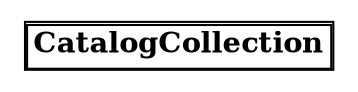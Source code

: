 digraph ClassDiagram {
	node [shape=plaintext]
	edge [arrowhead=empty];

"CatalogCollection" [ label = <<TABLE CELLSPACING="0">
	<TR><TD><B>CatalogCollection</B></TD></TR>
	
</TABLE>>]




}
